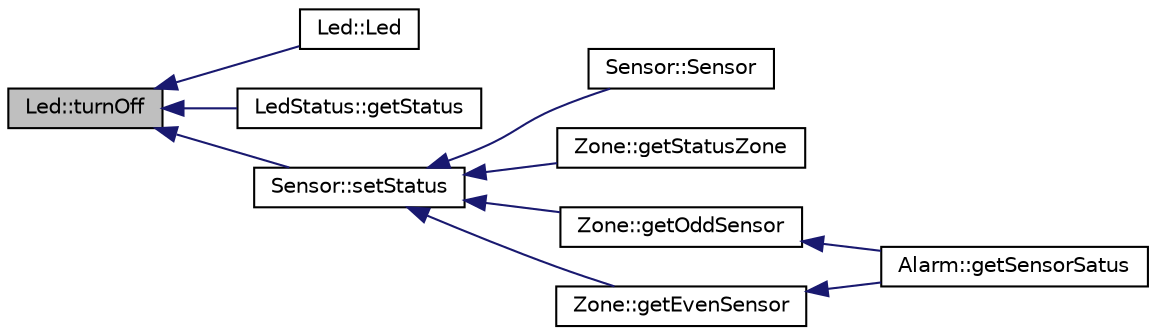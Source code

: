 digraph "Led::turnOff"
{
  edge [fontname="Helvetica",fontsize="10",labelfontname="Helvetica",labelfontsize="10"];
  node [fontname="Helvetica",fontsize="10",shape=record];
  rankdir="LR";
  Node19 [label="Led::turnOff",height=0.2,width=0.4,color="black", fillcolor="grey75", style="filled", fontcolor="black"];
  Node19 -> Node20 [dir="back",color="midnightblue",fontsize="10",style="solid",fontname="Helvetica"];
  Node20 [label="Led::Led",height=0.2,width=0.4,color="black", fillcolor="white", style="filled",URL="$class_led.html#a209d7b382d287180c1aa7a21e05089fb",tooltip="Construct a new Led Status:: Led Status object. "];
  Node19 -> Node21 [dir="back",color="midnightblue",fontsize="10",style="solid",fontname="Helvetica"];
  Node21 [label="LedStatus::getStatus",height=0.2,width=0.4,color="black", fillcolor="white", style="filled",URL="$class_led_status.html#a7066d194b3cdbf0bd3060d9c8caab57a",tooltip="Get the Status object. "];
  Node19 -> Node22 [dir="back",color="midnightblue",fontsize="10",style="solid",fontname="Helvetica"];
  Node22 [label="Sensor::setStatus",height=0.2,width=0.4,color="black", fillcolor="white", style="filled",URL="$class_sensor.html#a7972be02ffc4de06189bf1674b10e7ca",tooltip="Set the Status object. "];
  Node22 -> Node23 [dir="back",color="midnightblue",fontsize="10",style="solid",fontname="Helvetica"];
  Node23 [label="Sensor::Sensor",height=0.2,width=0.4,color="black", fillcolor="white", style="filled",URL="$class_sensor.html#aef2bf4394880b37e5bfac7844ab54d02",tooltip="Construct a new Sensor:: Sensor object. "];
  Node22 -> Node24 [dir="back",color="midnightblue",fontsize="10",style="solid",fontname="Helvetica"];
  Node24 [label="Zone::getStatusZone",height=0.2,width=0.4,color="black", fillcolor="white", style="filled",URL="$class_zone.html#a26da79be2c787070436e1c42de6f7d22",tooltip="Get the Status Zone object. "];
  Node22 -> Node25 [dir="back",color="midnightblue",fontsize="10",style="solid",fontname="Helvetica"];
  Node25 [label="Zone::getOddSensor",height=0.2,width=0.4,color="black", fillcolor="white", style="filled",URL="$class_zone.html#a495ba72fe52cd15ae0c350982790d829",tooltip="Get the Odd Sensor Status object. "];
  Node25 -> Node26 [dir="back",color="midnightblue",fontsize="10",style="solid",fontname="Helvetica"];
  Node26 [label="Alarm::getSensorSatus",height=0.2,width=0.4,color="black", fillcolor="white", style="filled",URL="$class_alarm.html#ad7781f5f9819e345dc045e9b6857fcd8",tooltip="Get the Sensor Satus object. "];
  Node22 -> Node27 [dir="back",color="midnightblue",fontsize="10",style="solid",fontname="Helvetica"];
  Node27 [label="Zone::getEvenSensor",height=0.2,width=0.4,color="black", fillcolor="white", style="filled",URL="$class_zone.html#acd26c4609d6d53efac16d338685001f6",tooltip="Get the Even Sensor Status object. "];
  Node27 -> Node26 [dir="back",color="midnightblue",fontsize="10",style="solid",fontname="Helvetica"];
}
